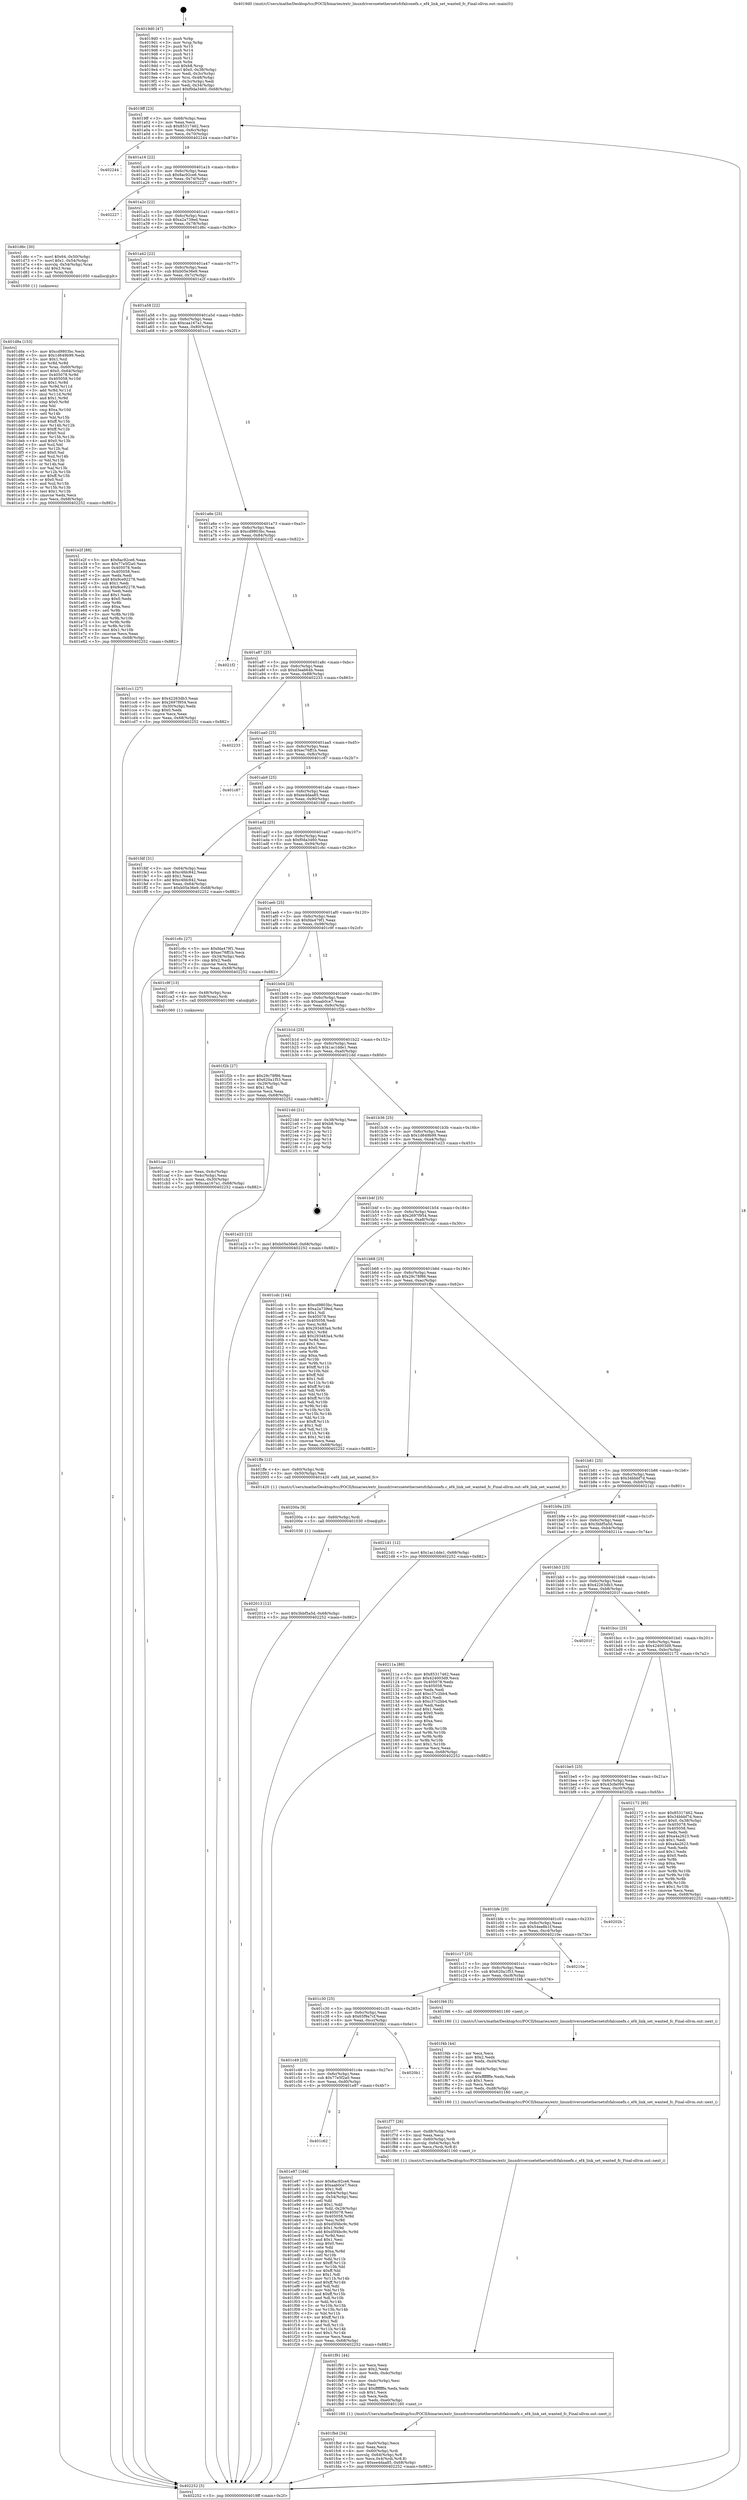 digraph "0x4019d0" {
  label = "0x4019d0 (/mnt/c/Users/mathe/Desktop/tcc/POCII/binaries/extr_linuxdriversnetethernetsfcfalconefx.c_ef4_link_set_wanted_fc_Final-ollvm.out::main(0))"
  labelloc = "t"
  node[shape=record]

  Entry [label="",width=0.3,height=0.3,shape=circle,fillcolor=black,style=filled]
  "0x4019ff" [label="{
     0x4019ff [23]\l
     | [instrs]\l
     &nbsp;&nbsp;0x4019ff \<+3\>: mov -0x68(%rbp),%eax\l
     &nbsp;&nbsp;0x401a02 \<+2\>: mov %eax,%ecx\l
     &nbsp;&nbsp;0x401a04 \<+6\>: sub $0x85317462,%ecx\l
     &nbsp;&nbsp;0x401a0a \<+3\>: mov %eax,-0x6c(%rbp)\l
     &nbsp;&nbsp;0x401a0d \<+3\>: mov %ecx,-0x70(%rbp)\l
     &nbsp;&nbsp;0x401a10 \<+6\>: je 0000000000402244 \<main+0x874\>\l
  }"]
  "0x402244" [label="{
     0x402244\l
  }", style=dashed]
  "0x401a16" [label="{
     0x401a16 [22]\l
     | [instrs]\l
     &nbsp;&nbsp;0x401a16 \<+5\>: jmp 0000000000401a1b \<main+0x4b\>\l
     &nbsp;&nbsp;0x401a1b \<+3\>: mov -0x6c(%rbp),%eax\l
     &nbsp;&nbsp;0x401a1e \<+5\>: sub $0x8ac92ce6,%eax\l
     &nbsp;&nbsp;0x401a23 \<+3\>: mov %eax,-0x74(%rbp)\l
     &nbsp;&nbsp;0x401a26 \<+6\>: je 0000000000402227 \<main+0x857\>\l
  }"]
  Exit [label="",width=0.3,height=0.3,shape=circle,fillcolor=black,style=filled,peripheries=2]
  "0x402227" [label="{
     0x402227\l
  }", style=dashed]
  "0x401a2c" [label="{
     0x401a2c [22]\l
     | [instrs]\l
     &nbsp;&nbsp;0x401a2c \<+5\>: jmp 0000000000401a31 \<main+0x61\>\l
     &nbsp;&nbsp;0x401a31 \<+3\>: mov -0x6c(%rbp),%eax\l
     &nbsp;&nbsp;0x401a34 \<+5\>: sub $0xa2a739ed,%eax\l
     &nbsp;&nbsp;0x401a39 \<+3\>: mov %eax,-0x78(%rbp)\l
     &nbsp;&nbsp;0x401a3c \<+6\>: je 0000000000401d6c \<main+0x39c\>\l
  }"]
  "0x402013" [label="{
     0x402013 [12]\l
     | [instrs]\l
     &nbsp;&nbsp;0x402013 \<+7\>: movl $0x3bbf5a5d,-0x68(%rbp)\l
     &nbsp;&nbsp;0x40201a \<+5\>: jmp 0000000000402252 \<main+0x882\>\l
  }"]
  "0x401d6c" [label="{
     0x401d6c [30]\l
     | [instrs]\l
     &nbsp;&nbsp;0x401d6c \<+7\>: movl $0x64,-0x50(%rbp)\l
     &nbsp;&nbsp;0x401d73 \<+7\>: movl $0x1,-0x54(%rbp)\l
     &nbsp;&nbsp;0x401d7a \<+4\>: movslq -0x54(%rbp),%rax\l
     &nbsp;&nbsp;0x401d7e \<+4\>: shl $0x3,%rax\l
     &nbsp;&nbsp;0x401d82 \<+3\>: mov %rax,%rdi\l
     &nbsp;&nbsp;0x401d85 \<+5\>: call 0000000000401050 \<malloc@plt\>\l
     | [calls]\l
     &nbsp;&nbsp;0x401050 \{1\} (unknown)\l
  }"]
  "0x401a42" [label="{
     0x401a42 [22]\l
     | [instrs]\l
     &nbsp;&nbsp;0x401a42 \<+5\>: jmp 0000000000401a47 \<main+0x77\>\l
     &nbsp;&nbsp;0x401a47 \<+3\>: mov -0x6c(%rbp),%eax\l
     &nbsp;&nbsp;0x401a4a \<+5\>: sub $0xb05e36e9,%eax\l
     &nbsp;&nbsp;0x401a4f \<+3\>: mov %eax,-0x7c(%rbp)\l
     &nbsp;&nbsp;0x401a52 \<+6\>: je 0000000000401e2f \<main+0x45f\>\l
  }"]
  "0x40200a" [label="{
     0x40200a [9]\l
     | [instrs]\l
     &nbsp;&nbsp;0x40200a \<+4\>: mov -0x60(%rbp),%rdi\l
     &nbsp;&nbsp;0x40200e \<+5\>: call 0000000000401030 \<free@plt\>\l
     | [calls]\l
     &nbsp;&nbsp;0x401030 \{1\} (unknown)\l
  }"]
  "0x401e2f" [label="{
     0x401e2f [88]\l
     | [instrs]\l
     &nbsp;&nbsp;0x401e2f \<+5\>: mov $0x8ac92ce6,%eax\l
     &nbsp;&nbsp;0x401e34 \<+5\>: mov $0x77e5f2a0,%ecx\l
     &nbsp;&nbsp;0x401e39 \<+7\>: mov 0x405078,%edx\l
     &nbsp;&nbsp;0x401e40 \<+7\>: mov 0x405058,%esi\l
     &nbsp;&nbsp;0x401e47 \<+2\>: mov %edx,%edi\l
     &nbsp;&nbsp;0x401e49 \<+6\>: add $0x9ce92278,%edi\l
     &nbsp;&nbsp;0x401e4f \<+3\>: sub $0x1,%edi\l
     &nbsp;&nbsp;0x401e52 \<+6\>: sub $0x9ce92278,%edi\l
     &nbsp;&nbsp;0x401e58 \<+3\>: imul %edi,%edx\l
     &nbsp;&nbsp;0x401e5b \<+3\>: and $0x1,%edx\l
     &nbsp;&nbsp;0x401e5e \<+3\>: cmp $0x0,%edx\l
     &nbsp;&nbsp;0x401e61 \<+4\>: sete %r8b\l
     &nbsp;&nbsp;0x401e65 \<+3\>: cmp $0xa,%esi\l
     &nbsp;&nbsp;0x401e68 \<+4\>: setl %r9b\l
     &nbsp;&nbsp;0x401e6c \<+3\>: mov %r8b,%r10b\l
     &nbsp;&nbsp;0x401e6f \<+3\>: and %r9b,%r10b\l
     &nbsp;&nbsp;0x401e72 \<+3\>: xor %r9b,%r8b\l
     &nbsp;&nbsp;0x401e75 \<+3\>: or %r8b,%r10b\l
     &nbsp;&nbsp;0x401e78 \<+4\>: test $0x1,%r10b\l
     &nbsp;&nbsp;0x401e7c \<+3\>: cmovne %ecx,%eax\l
     &nbsp;&nbsp;0x401e7f \<+3\>: mov %eax,-0x68(%rbp)\l
     &nbsp;&nbsp;0x401e82 \<+5\>: jmp 0000000000402252 \<main+0x882\>\l
  }"]
  "0x401a58" [label="{
     0x401a58 [22]\l
     | [instrs]\l
     &nbsp;&nbsp;0x401a58 \<+5\>: jmp 0000000000401a5d \<main+0x8d\>\l
     &nbsp;&nbsp;0x401a5d \<+3\>: mov -0x6c(%rbp),%eax\l
     &nbsp;&nbsp;0x401a60 \<+5\>: sub $0xcaa167a1,%eax\l
     &nbsp;&nbsp;0x401a65 \<+3\>: mov %eax,-0x80(%rbp)\l
     &nbsp;&nbsp;0x401a68 \<+6\>: je 0000000000401cc1 \<main+0x2f1\>\l
  }"]
  "0x401fbd" [label="{
     0x401fbd [34]\l
     | [instrs]\l
     &nbsp;&nbsp;0x401fbd \<+6\>: mov -0xe0(%rbp),%ecx\l
     &nbsp;&nbsp;0x401fc3 \<+3\>: imul %eax,%ecx\l
     &nbsp;&nbsp;0x401fc6 \<+4\>: mov -0x60(%rbp),%rdi\l
     &nbsp;&nbsp;0x401fca \<+4\>: movslq -0x64(%rbp),%r8\l
     &nbsp;&nbsp;0x401fce \<+5\>: mov %ecx,0x4(%rdi,%r8,8)\l
     &nbsp;&nbsp;0x401fd3 \<+7\>: movl $0xee4daa85,-0x68(%rbp)\l
     &nbsp;&nbsp;0x401fda \<+5\>: jmp 0000000000402252 \<main+0x882\>\l
  }"]
  "0x401cc1" [label="{
     0x401cc1 [27]\l
     | [instrs]\l
     &nbsp;&nbsp;0x401cc1 \<+5\>: mov $0x42263db3,%eax\l
     &nbsp;&nbsp;0x401cc6 \<+5\>: mov $0x2697f954,%ecx\l
     &nbsp;&nbsp;0x401ccb \<+3\>: mov -0x30(%rbp),%edx\l
     &nbsp;&nbsp;0x401cce \<+3\>: cmp $0x0,%edx\l
     &nbsp;&nbsp;0x401cd1 \<+3\>: cmove %ecx,%eax\l
     &nbsp;&nbsp;0x401cd4 \<+3\>: mov %eax,-0x68(%rbp)\l
     &nbsp;&nbsp;0x401cd7 \<+5\>: jmp 0000000000402252 \<main+0x882\>\l
  }"]
  "0x401a6e" [label="{
     0x401a6e [25]\l
     | [instrs]\l
     &nbsp;&nbsp;0x401a6e \<+5\>: jmp 0000000000401a73 \<main+0xa3\>\l
     &nbsp;&nbsp;0x401a73 \<+3\>: mov -0x6c(%rbp),%eax\l
     &nbsp;&nbsp;0x401a76 \<+5\>: sub $0xcd9803bc,%eax\l
     &nbsp;&nbsp;0x401a7b \<+6\>: mov %eax,-0x84(%rbp)\l
     &nbsp;&nbsp;0x401a81 \<+6\>: je 00000000004021f2 \<main+0x822\>\l
  }"]
  "0x401f91" [label="{
     0x401f91 [44]\l
     | [instrs]\l
     &nbsp;&nbsp;0x401f91 \<+2\>: xor %ecx,%ecx\l
     &nbsp;&nbsp;0x401f93 \<+5\>: mov $0x2,%edx\l
     &nbsp;&nbsp;0x401f98 \<+6\>: mov %edx,-0xdc(%rbp)\l
     &nbsp;&nbsp;0x401f9e \<+1\>: cltd\l
     &nbsp;&nbsp;0x401f9f \<+6\>: mov -0xdc(%rbp),%esi\l
     &nbsp;&nbsp;0x401fa5 \<+2\>: idiv %esi\l
     &nbsp;&nbsp;0x401fa7 \<+6\>: imul $0xfffffffe,%edx,%edx\l
     &nbsp;&nbsp;0x401fad \<+3\>: sub $0x1,%ecx\l
     &nbsp;&nbsp;0x401fb0 \<+2\>: sub %ecx,%edx\l
     &nbsp;&nbsp;0x401fb2 \<+6\>: mov %edx,-0xe0(%rbp)\l
     &nbsp;&nbsp;0x401fb8 \<+5\>: call 0000000000401160 \<next_i\>\l
     | [calls]\l
     &nbsp;&nbsp;0x401160 \{1\} (/mnt/c/Users/mathe/Desktop/tcc/POCII/binaries/extr_linuxdriversnetethernetsfcfalconefx.c_ef4_link_set_wanted_fc_Final-ollvm.out::next_i)\l
  }"]
  "0x4021f2" [label="{
     0x4021f2\l
  }", style=dashed]
  "0x401a87" [label="{
     0x401a87 [25]\l
     | [instrs]\l
     &nbsp;&nbsp;0x401a87 \<+5\>: jmp 0000000000401a8c \<main+0xbc\>\l
     &nbsp;&nbsp;0x401a8c \<+3\>: mov -0x6c(%rbp),%eax\l
     &nbsp;&nbsp;0x401a8f \<+5\>: sub $0xd3eab64b,%eax\l
     &nbsp;&nbsp;0x401a94 \<+6\>: mov %eax,-0x88(%rbp)\l
     &nbsp;&nbsp;0x401a9a \<+6\>: je 0000000000402233 \<main+0x863\>\l
  }"]
  "0x401f77" [label="{
     0x401f77 [26]\l
     | [instrs]\l
     &nbsp;&nbsp;0x401f77 \<+6\>: mov -0xd8(%rbp),%ecx\l
     &nbsp;&nbsp;0x401f7d \<+3\>: imul %eax,%ecx\l
     &nbsp;&nbsp;0x401f80 \<+4\>: mov -0x60(%rbp),%rdi\l
     &nbsp;&nbsp;0x401f84 \<+4\>: movslq -0x64(%rbp),%r8\l
     &nbsp;&nbsp;0x401f88 \<+4\>: mov %ecx,(%rdi,%r8,8)\l
     &nbsp;&nbsp;0x401f8c \<+5\>: call 0000000000401160 \<next_i\>\l
     | [calls]\l
     &nbsp;&nbsp;0x401160 \{1\} (/mnt/c/Users/mathe/Desktop/tcc/POCII/binaries/extr_linuxdriversnetethernetsfcfalconefx.c_ef4_link_set_wanted_fc_Final-ollvm.out::next_i)\l
  }"]
  "0x402233" [label="{
     0x402233\l
  }", style=dashed]
  "0x401aa0" [label="{
     0x401aa0 [25]\l
     | [instrs]\l
     &nbsp;&nbsp;0x401aa0 \<+5\>: jmp 0000000000401aa5 \<main+0xd5\>\l
     &nbsp;&nbsp;0x401aa5 \<+3\>: mov -0x6c(%rbp),%eax\l
     &nbsp;&nbsp;0x401aa8 \<+5\>: sub $0xec76ff1b,%eax\l
     &nbsp;&nbsp;0x401aad \<+6\>: mov %eax,-0x8c(%rbp)\l
     &nbsp;&nbsp;0x401ab3 \<+6\>: je 0000000000401c87 \<main+0x2b7\>\l
  }"]
  "0x401f4b" [label="{
     0x401f4b [44]\l
     | [instrs]\l
     &nbsp;&nbsp;0x401f4b \<+2\>: xor %ecx,%ecx\l
     &nbsp;&nbsp;0x401f4d \<+5\>: mov $0x2,%edx\l
     &nbsp;&nbsp;0x401f52 \<+6\>: mov %edx,-0xd4(%rbp)\l
     &nbsp;&nbsp;0x401f58 \<+1\>: cltd\l
     &nbsp;&nbsp;0x401f59 \<+6\>: mov -0xd4(%rbp),%esi\l
     &nbsp;&nbsp;0x401f5f \<+2\>: idiv %esi\l
     &nbsp;&nbsp;0x401f61 \<+6\>: imul $0xfffffffe,%edx,%edx\l
     &nbsp;&nbsp;0x401f67 \<+3\>: sub $0x1,%ecx\l
     &nbsp;&nbsp;0x401f6a \<+2\>: sub %ecx,%edx\l
     &nbsp;&nbsp;0x401f6c \<+6\>: mov %edx,-0xd8(%rbp)\l
     &nbsp;&nbsp;0x401f72 \<+5\>: call 0000000000401160 \<next_i\>\l
     | [calls]\l
     &nbsp;&nbsp;0x401160 \{1\} (/mnt/c/Users/mathe/Desktop/tcc/POCII/binaries/extr_linuxdriversnetethernetsfcfalconefx.c_ef4_link_set_wanted_fc_Final-ollvm.out::next_i)\l
  }"]
  "0x401c87" [label="{
     0x401c87\l
  }", style=dashed]
  "0x401ab9" [label="{
     0x401ab9 [25]\l
     | [instrs]\l
     &nbsp;&nbsp;0x401ab9 \<+5\>: jmp 0000000000401abe \<main+0xee\>\l
     &nbsp;&nbsp;0x401abe \<+3\>: mov -0x6c(%rbp),%eax\l
     &nbsp;&nbsp;0x401ac1 \<+5\>: sub $0xee4daa85,%eax\l
     &nbsp;&nbsp;0x401ac6 \<+6\>: mov %eax,-0x90(%rbp)\l
     &nbsp;&nbsp;0x401acc \<+6\>: je 0000000000401fdf \<main+0x60f\>\l
  }"]
  "0x401c62" [label="{
     0x401c62\l
  }", style=dashed]
  "0x401fdf" [label="{
     0x401fdf [31]\l
     | [instrs]\l
     &nbsp;&nbsp;0x401fdf \<+3\>: mov -0x64(%rbp),%eax\l
     &nbsp;&nbsp;0x401fe2 \<+5\>: sub $0xc4fdc842,%eax\l
     &nbsp;&nbsp;0x401fe7 \<+3\>: add $0x1,%eax\l
     &nbsp;&nbsp;0x401fea \<+5\>: add $0xc4fdc842,%eax\l
     &nbsp;&nbsp;0x401fef \<+3\>: mov %eax,-0x64(%rbp)\l
     &nbsp;&nbsp;0x401ff2 \<+7\>: movl $0xb05e36e9,-0x68(%rbp)\l
     &nbsp;&nbsp;0x401ff9 \<+5\>: jmp 0000000000402252 \<main+0x882\>\l
  }"]
  "0x401ad2" [label="{
     0x401ad2 [25]\l
     | [instrs]\l
     &nbsp;&nbsp;0x401ad2 \<+5\>: jmp 0000000000401ad7 \<main+0x107\>\l
     &nbsp;&nbsp;0x401ad7 \<+3\>: mov -0x6c(%rbp),%eax\l
     &nbsp;&nbsp;0x401ada \<+5\>: sub $0xf0da3460,%eax\l
     &nbsp;&nbsp;0x401adf \<+6\>: mov %eax,-0x94(%rbp)\l
     &nbsp;&nbsp;0x401ae5 \<+6\>: je 0000000000401c6c \<main+0x29c\>\l
  }"]
  "0x401e87" [label="{
     0x401e87 [164]\l
     | [instrs]\l
     &nbsp;&nbsp;0x401e87 \<+5\>: mov $0x8ac92ce6,%eax\l
     &nbsp;&nbsp;0x401e8c \<+5\>: mov $0xaab0ce7,%ecx\l
     &nbsp;&nbsp;0x401e91 \<+2\>: mov $0x1,%dl\l
     &nbsp;&nbsp;0x401e93 \<+3\>: mov -0x64(%rbp),%esi\l
     &nbsp;&nbsp;0x401e96 \<+3\>: cmp -0x54(%rbp),%esi\l
     &nbsp;&nbsp;0x401e99 \<+4\>: setl %dil\l
     &nbsp;&nbsp;0x401e9d \<+4\>: and $0x1,%dil\l
     &nbsp;&nbsp;0x401ea1 \<+4\>: mov %dil,-0x29(%rbp)\l
     &nbsp;&nbsp;0x401ea5 \<+7\>: mov 0x405078,%esi\l
     &nbsp;&nbsp;0x401eac \<+8\>: mov 0x405058,%r8d\l
     &nbsp;&nbsp;0x401eb4 \<+3\>: mov %esi,%r9d\l
     &nbsp;&nbsp;0x401eb7 \<+7\>: sub $0xd5f4bc9c,%r9d\l
     &nbsp;&nbsp;0x401ebe \<+4\>: sub $0x1,%r9d\l
     &nbsp;&nbsp;0x401ec2 \<+7\>: add $0xd5f4bc9c,%r9d\l
     &nbsp;&nbsp;0x401ec9 \<+4\>: imul %r9d,%esi\l
     &nbsp;&nbsp;0x401ecd \<+3\>: and $0x1,%esi\l
     &nbsp;&nbsp;0x401ed0 \<+3\>: cmp $0x0,%esi\l
     &nbsp;&nbsp;0x401ed3 \<+4\>: sete %dil\l
     &nbsp;&nbsp;0x401ed7 \<+4\>: cmp $0xa,%r8d\l
     &nbsp;&nbsp;0x401edb \<+4\>: setl %r10b\l
     &nbsp;&nbsp;0x401edf \<+3\>: mov %dil,%r11b\l
     &nbsp;&nbsp;0x401ee2 \<+4\>: xor $0xff,%r11b\l
     &nbsp;&nbsp;0x401ee6 \<+3\>: mov %r10b,%bl\l
     &nbsp;&nbsp;0x401ee9 \<+3\>: xor $0xff,%bl\l
     &nbsp;&nbsp;0x401eec \<+3\>: xor $0x1,%dl\l
     &nbsp;&nbsp;0x401eef \<+3\>: mov %r11b,%r14b\l
     &nbsp;&nbsp;0x401ef2 \<+4\>: and $0xff,%r14b\l
     &nbsp;&nbsp;0x401ef6 \<+3\>: and %dl,%dil\l
     &nbsp;&nbsp;0x401ef9 \<+3\>: mov %bl,%r15b\l
     &nbsp;&nbsp;0x401efc \<+4\>: and $0xff,%r15b\l
     &nbsp;&nbsp;0x401f00 \<+3\>: and %dl,%r10b\l
     &nbsp;&nbsp;0x401f03 \<+3\>: or %dil,%r14b\l
     &nbsp;&nbsp;0x401f06 \<+3\>: or %r10b,%r15b\l
     &nbsp;&nbsp;0x401f09 \<+3\>: xor %r15b,%r14b\l
     &nbsp;&nbsp;0x401f0c \<+3\>: or %bl,%r11b\l
     &nbsp;&nbsp;0x401f0f \<+4\>: xor $0xff,%r11b\l
     &nbsp;&nbsp;0x401f13 \<+3\>: or $0x1,%dl\l
     &nbsp;&nbsp;0x401f16 \<+3\>: and %dl,%r11b\l
     &nbsp;&nbsp;0x401f19 \<+3\>: or %r11b,%r14b\l
     &nbsp;&nbsp;0x401f1c \<+4\>: test $0x1,%r14b\l
     &nbsp;&nbsp;0x401f20 \<+3\>: cmovne %ecx,%eax\l
     &nbsp;&nbsp;0x401f23 \<+3\>: mov %eax,-0x68(%rbp)\l
     &nbsp;&nbsp;0x401f26 \<+5\>: jmp 0000000000402252 \<main+0x882\>\l
  }"]
  "0x401c6c" [label="{
     0x401c6c [27]\l
     | [instrs]\l
     &nbsp;&nbsp;0x401c6c \<+5\>: mov $0xfda479f1,%eax\l
     &nbsp;&nbsp;0x401c71 \<+5\>: mov $0xec76ff1b,%ecx\l
     &nbsp;&nbsp;0x401c76 \<+3\>: mov -0x34(%rbp),%edx\l
     &nbsp;&nbsp;0x401c79 \<+3\>: cmp $0x2,%edx\l
     &nbsp;&nbsp;0x401c7c \<+3\>: cmovne %ecx,%eax\l
     &nbsp;&nbsp;0x401c7f \<+3\>: mov %eax,-0x68(%rbp)\l
     &nbsp;&nbsp;0x401c82 \<+5\>: jmp 0000000000402252 \<main+0x882\>\l
  }"]
  "0x401aeb" [label="{
     0x401aeb [25]\l
     | [instrs]\l
     &nbsp;&nbsp;0x401aeb \<+5\>: jmp 0000000000401af0 \<main+0x120\>\l
     &nbsp;&nbsp;0x401af0 \<+3\>: mov -0x6c(%rbp),%eax\l
     &nbsp;&nbsp;0x401af3 \<+5\>: sub $0xfda479f1,%eax\l
     &nbsp;&nbsp;0x401af8 \<+6\>: mov %eax,-0x98(%rbp)\l
     &nbsp;&nbsp;0x401afe \<+6\>: je 0000000000401c9f \<main+0x2cf\>\l
  }"]
  "0x402252" [label="{
     0x402252 [5]\l
     | [instrs]\l
     &nbsp;&nbsp;0x402252 \<+5\>: jmp 00000000004019ff \<main+0x2f\>\l
  }"]
  "0x4019d0" [label="{
     0x4019d0 [47]\l
     | [instrs]\l
     &nbsp;&nbsp;0x4019d0 \<+1\>: push %rbp\l
     &nbsp;&nbsp;0x4019d1 \<+3\>: mov %rsp,%rbp\l
     &nbsp;&nbsp;0x4019d4 \<+2\>: push %r15\l
     &nbsp;&nbsp;0x4019d6 \<+2\>: push %r14\l
     &nbsp;&nbsp;0x4019d8 \<+2\>: push %r13\l
     &nbsp;&nbsp;0x4019da \<+2\>: push %r12\l
     &nbsp;&nbsp;0x4019dc \<+1\>: push %rbx\l
     &nbsp;&nbsp;0x4019dd \<+7\>: sub $0xb8,%rsp\l
     &nbsp;&nbsp;0x4019e4 \<+7\>: movl $0x0,-0x38(%rbp)\l
     &nbsp;&nbsp;0x4019eb \<+3\>: mov %edi,-0x3c(%rbp)\l
     &nbsp;&nbsp;0x4019ee \<+4\>: mov %rsi,-0x48(%rbp)\l
     &nbsp;&nbsp;0x4019f2 \<+3\>: mov -0x3c(%rbp),%edi\l
     &nbsp;&nbsp;0x4019f5 \<+3\>: mov %edi,-0x34(%rbp)\l
     &nbsp;&nbsp;0x4019f8 \<+7\>: movl $0xf0da3460,-0x68(%rbp)\l
  }"]
  "0x401c49" [label="{
     0x401c49 [25]\l
     | [instrs]\l
     &nbsp;&nbsp;0x401c49 \<+5\>: jmp 0000000000401c4e \<main+0x27e\>\l
     &nbsp;&nbsp;0x401c4e \<+3\>: mov -0x6c(%rbp),%eax\l
     &nbsp;&nbsp;0x401c51 \<+5\>: sub $0x77e5f2a0,%eax\l
     &nbsp;&nbsp;0x401c56 \<+6\>: mov %eax,-0xd0(%rbp)\l
     &nbsp;&nbsp;0x401c5c \<+6\>: je 0000000000401e87 \<main+0x4b7\>\l
  }"]
  "0x401c9f" [label="{
     0x401c9f [13]\l
     | [instrs]\l
     &nbsp;&nbsp;0x401c9f \<+4\>: mov -0x48(%rbp),%rax\l
     &nbsp;&nbsp;0x401ca3 \<+4\>: mov 0x8(%rax),%rdi\l
     &nbsp;&nbsp;0x401ca7 \<+5\>: call 0000000000401060 \<atoi@plt\>\l
     | [calls]\l
     &nbsp;&nbsp;0x401060 \{1\} (unknown)\l
  }"]
  "0x401b04" [label="{
     0x401b04 [25]\l
     | [instrs]\l
     &nbsp;&nbsp;0x401b04 \<+5\>: jmp 0000000000401b09 \<main+0x139\>\l
     &nbsp;&nbsp;0x401b09 \<+3\>: mov -0x6c(%rbp),%eax\l
     &nbsp;&nbsp;0x401b0c \<+5\>: sub $0xaab0ce7,%eax\l
     &nbsp;&nbsp;0x401b11 \<+6\>: mov %eax,-0x9c(%rbp)\l
     &nbsp;&nbsp;0x401b17 \<+6\>: je 0000000000401f2b \<main+0x55b\>\l
  }"]
  "0x401cac" [label="{
     0x401cac [21]\l
     | [instrs]\l
     &nbsp;&nbsp;0x401cac \<+3\>: mov %eax,-0x4c(%rbp)\l
     &nbsp;&nbsp;0x401caf \<+3\>: mov -0x4c(%rbp),%eax\l
     &nbsp;&nbsp;0x401cb2 \<+3\>: mov %eax,-0x30(%rbp)\l
     &nbsp;&nbsp;0x401cb5 \<+7\>: movl $0xcaa167a1,-0x68(%rbp)\l
     &nbsp;&nbsp;0x401cbc \<+5\>: jmp 0000000000402252 \<main+0x882\>\l
  }"]
  "0x4020b1" [label="{
     0x4020b1\l
  }", style=dashed]
  "0x401f2b" [label="{
     0x401f2b [27]\l
     | [instrs]\l
     &nbsp;&nbsp;0x401f2b \<+5\>: mov $0x29c78f86,%eax\l
     &nbsp;&nbsp;0x401f30 \<+5\>: mov $0x620a1f53,%ecx\l
     &nbsp;&nbsp;0x401f35 \<+3\>: mov -0x29(%rbp),%dl\l
     &nbsp;&nbsp;0x401f38 \<+3\>: test $0x1,%dl\l
     &nbsp;&nbsp;0x401f3b \<+3\>: cmovne %ecx,%eax\l
     &nbsp;&nbsp;0x401f3e \<+3\>: mov %eax,-0x68(%rbp)\l
     &nbsp;&nbsp;0x401f41 \<+5\>: jmp 0000000000402252 \<main+0x882\>\l
  }"]
  "0x401b1d" [label="{
     0x401b1d [25]\l
     | [instrs]\l
     &nbsp;&nbsp;0x401b1d \<+5\>: jmp 0000000000401b22 \<main+0x152\>\l
     &nbsp;&nbsp;0x401b22 \<+3\>: mov -0x6c(%rbp),%eax\l
     &nbsp;&nbsp;0x401b25 \<+5\>: sub $0x1ac1dde1,%eax\l
     &nbsp;&nbsp;0x401b2a \<+6\>: mov %eax,-0xa0(%rbp)\l
     &nbsp;&nbsp;0x401b30 \<+6\>: je 00000000004021dd \<main+0x80d\>\l
  }"]
  "0x401c30" [label="{
     0x401c30 [25]\l
     | [instrs]\l
     &nbsp;&nbsp;0x401c30 \<+5\>: jmp 0000000000401c35 \<main+0x265\>\l
     &nbsp;&nbsp;0x401c35 \<+3\>: mov -0x6c(%rbp),%eax\l
     &nbsp;&nbsp;0x401c38 \<+5\>: sub $0x65f9a7cf,%eax\l
     &nbsp;&nbsp;0x401c3d \<+6\>: mov %eax,-0xcc(%rbp)\l
     &nbsp;&nbsp;0x401c43 \<+6\>: je 00000000004020b1 \<main+0x6e1\>\l
  }"]
  "0x4021dd" [label="{
     0x4021dd [21]\l
     | [instrs]\l
     &nbsp;&nbsp;0x4021dd \<+3\>: mov -0x38(%rbp),%eax\l
     &nbsp;&nbsp;0x4021e0 \<+7\>: add $0xb8,%rsp\l
     &nbsp;&nbsp;0x4021e7 \<+1\>: pop %rbx\l
     &nbsp;&nbsp;0x4021e8 \<+2\>: pop %r12\l
     &nbsp;&nbsp;0x4021ea \<+2\>: pop %r13\l
     &nbsp;&nbsp;0x4021ec \<+2\>: pop %r14\l
     &nbsp;&nbsp;0x4021ee \<+2\>: pop %r15\l
     &nbsp;&nbsp;0x4021f0 \<+1\>: pop %rbp\l
     &nbsp;&nbsp;0x4021f1 \<+1\>: ret\l
  }"]
  "0x401b36" [label="{
     0x401b36 [25]\l
     | [instrs]\l
     &nbsp;&nbsp;0x401b36 \<+5\>: jmp 0000000000401b3b \<main+0x16b\>\l
     &nbsp;&nbsp;0x401b3b \<+3\>: mov -0x6c(%rbp),%eax\l
     &nbsp;&nbsp;0x401b3e \<+5\>: sub $0x1d649b99,%eax\l
     &nbsp;&nbsp;0x401b43 \<+6\>: mov %eax,-0xa4(%rbp)\l
     &nbsp;&nbsp;0x401b49 \<+6\>: je 0000000000401e23 \<main+0x453\>\l
  }"]
  "0x401f46" [label="{
     0x401f46 [5]\l
     | [instrs]\l
     &nbsp;&nbsp;0x401f46 \<+5\>: call 0000000000401160 \<next_i\>\l
     | [calls]\l
     &nbsp;&nbsp;0x401160 \{1\} (/mnt/c/Users/mathe/Desktop/tcc/POCII/binaries/extr_linuxdriversnetethernetsfcfalconefx.c_ef4_link_set_wanted_fc_Final-ollvm.out::next_i)\l
  }"]
  "0x401e23" [label="{
     0x401e23 [12]\l
     | [instrs]\l
     &nbsp;&nbsp;0x401e23 \<+7\>: movl $0xb05e36e9,-0x68(%rbp)\l
     &nbsp;&nbsp;0x401e2a \<+5\>: jmp 0000000000402252 \<main+0x882\>\l
  }"]
  "0x401b4f" [label="{
     0x401b4f [25]\l
     | [instrs]\l
     &nbsp;&nbsp;0x401b4f \<+5\>: jmp 0000000000401b54 \<main+0x184\>\l
     &nbsp;&nbsp;0x401b54 \<+3\>: mov -0x6c(%rbp),%eax\l
     &nbsp;&nbsp;0x401b57 \<+5\>: sub $0x2697f954,%eax\l
     &nbsp;&nbsp;0x401b5c \<+6\>: mov %eax,-0xa8(%rbp)\l
     &nbsp;&nbsp;0x401b62 \<+6\>: je 0000000000401cdc \<main+0x30c\>\l
  }"]
  "0x401c17" [label="{
     0x401c17 [25]\l
     | [instrs]\l
     &nbsp;&nbsp;0x401c17 \<+5\>: jmp 0000000000401c1c \<main+0x24c\>\l
     &nbsp;&nbsp;0x401c1c \<+3\>: mov -0x6c(%rbp),%eax\l
     &nbsp;&nbsp;0x401c1f \<+5\>: sub $0x620a1f53,%eax\l
     &nbsp;&nbsp;0x401c24 \<+6\>: mov %eax,-0xc8(%rbp)\l
     &nbsp;&nbsp;0x401c2a \<+6\>: je 0000000000401f46 \<main+0x576\>\l
  }"]
  "0x401cdc" [label="{
     0x401cdc [144]\l
     | [instrs]\l
     &nbsp;&nbsp;0x401cdc \<+5\>: mov $0xcd9803bc,%eax\l
     &nbsp;&nbsp;0x401ce1 \<+5\>: mov $0xa2a739ed,%ecx\l
     &nbsp;&nbsp;0x401ce6 \<+2\>: mov $0x1,%dl\l
     &nbsp;&nbsp;0x401ce8 \<+7\>: mov 0x405078,%esi\l
     &nbsp;&nbsp;0x401cef \<+7\>: mov 0x405058,%edi\l
     &nbsp;&nbsp;0x401cf6 \<+3\>: mov %esi,%r8d\l
     &nbsp;&nbsp;0x401cf9 \<+7\>: sub $0x293483a4,%r8d\l
     &nbsp;&nbsp;0x401d00 \<+4\>: sub $0x1,%r8d\l
     &nbsp;&nbsp;0x401d04 \<+7\>: add $0x293483a4,%r8d\l
     &nbsp;&nbsp;0x401d0b \<+4\>: imul %r8d,%esi\l
     &nbsp;&nbsp;0x401d0f \<+3\>: and $0x1,%esi\l
     &nbsp;&nbsp;0x401d12 \<+3\>: cmp $0x0,%esi\l
     &nbsp;&nbsp;0x401d15 \<+4\>: sete %r9b\l
     &nbsp;&nbsp;0x401d19 \<+3\>: cmp $0xa,%edi\l
     &nbsp;&nbsp;0x401d1c \<+4\>: setl %r10b\l
     &nbsp;&nbsp;0x401d20 \<+3\>: mov %r9b,%r11b\l
     &nbsp;&nbsp;0x401d23 \<+4\>: xor $0xff,%r11b\l
     &nbsp;&nbsp;0x401d27 \<+3\>: mov %r10b,%bl\l
     &nbsp;&nbsp;0x401d2a \<+3\>: xor $0xff,%bl\l
     &nbsp;&nbsp;0x401d2d \<+3\>: xor $0x1,%dl\l
     &nbsp;&nbsp;0x401d30 \<+3\>: mov %r11b,%r14b\l
     &nbsp;&nbsp;0x401d33 \<+4\>: and $0xff,%r14b\l
     &nbsp;&nbsp;0x401d37 \<+3\>: and %dl,%r9b\l
     &nbsp;&nbsp;0x401d3a \<+3\>: mov %bl,%r15b\l
     &nbsp;&nbsp;0x401d3d \<+4\>: and $0xff,%r15b\l
     &nbsp;&nbsp;0x401d41 \<+3\>: and %dl,%r10b\l
     &nbsp;&nbsp;0x401d44 \<+3\>: or %r9b,%r14b\l
     &nbsp;&nbsp;0x401d47 \<+3\>: or %r10b,%r15b\l
     &nbsp;&nbsp;0x401d4a \<+3\>: xor %r15b,%r14b\l
     &nbsp;&nbsp;0x401d4d \<+3\>: or %bl,%r11b\l
     &nbsp;&nbsp;0x401d50 \<+4\>: xor $0xff,%r11b\l
     &nbsp;&nbsp;0x401d54 \<+3\>: or $0x1,%dl\l
     &nbsp;&nbsp;0x401d57 \<+3\>: and %dl,%r11b\l
     &nbsp;&nbsp;0x401d5a \<+3\>: or %r11b,%r14b\l
     &nbsp;&nbsp;0x401d5d \<+4\>: test $0x1,%r14b\l
     &nbsp;&nbsp;0x401d61 \<+3\>: cmovne %ecx,%eax\l
     &nbsp;&nbsp;0x401d64 \<+3\>: mov %eax,-0x68(%rbp)\l
     &nbsp;&nbsp;0x401d67 \<+5\>: jmp 0000000000402252 \<main+0x882\>\l
  }"]
  "0x401b68" [label="{
     0x401b68 [25]\l
     | [instrs]\l
     &nbsp;&nbsp;0x401b68 \<+5\>: jmp 0000000000401b6d \<main+0x19d\>\l
     &nbsp;&nbsp;0x401b6d \<+3\>: mov -0x6c(%rbp),%eax\l
     &nbsp;&nbsp;0x401b70 \<+5\>: sub $0x29c78f86,%eax\l
     &nbsp;&nbsp;0x401b75 \<+6\>: mov %eax,-0xac(%rbp)\l
     &nbsp;&nbsp;0x401b7b \<+6\>: je 0000000000401ffe \<main+0x62e\>\l
  }"]
  "0x401d8a" [label="{
     0x401d8a [153]\l
     | [instrs]\l
     &nbsp;&nbsp;0x401d8a \<+5\>: mov $0xcd9803bc,%ecx\l
     &nbsp;&nbsp;0x401d8f \<+5\>: mov $0x1d649b99,%edx\l
     &nbsp;&nbsp;0x401d94 \<+3\>: mov $0x1,%sil\l
     &nbsp;&nbsp;0x401d97 \<+3\>: xor %r8d,%r8d\l
     &nbsp;&nbsp;0x401d9a \<+4\>: mov %rax,-0x60(%rbp)\l
     &nbsp;&nbsp;0x401d9e \<+7\>: movl $0x0,-0x64(%rbp)\l
     &nbsp;&nbsp;0x401da5 \<+8\>: mov 0x405078,%r9d\l
     &nbsp;&nbsp;0x401dad \<+8\>: mov 0x405058,%r10d\l
     &nbsp;&nbsp;0x401db5 \<+4\>: sub $0x1,%r8d\l
     &nbsp;&nbsp;0x401db9 \<+3\>: mov %r9d,%r11d\l
     &nbsp;&nbsp;0x401dbc \<+3\>: add %r8d,%r11d\l
     &nbsp;&nbsp;0x401dbf \<+4\>: imul %r11d,%r9d\l
     &nbsp;&nbsp;0x401dc3 \<+4\>: and $0x1,%r9d\l
     &nbsp;&nbsp;0x401dc7 \<+4\>: cmp $0x0,%r9d\l
     &nbsp;&nbsp;0x401dcb \<+3\>: sete %bl\l
     &nbsp;&nbsp;0x401dce \<+4\>: cmp $0xa,%r10d\l
     &nbsp;&nbsp;0x401dd2 \<+4\>: setl %r14b\l
     &nbsp;&nbsp;0x401dd6 \<+3\>: mov %bl,%r15b\l
     &nbsp;&nbsp;0x401dd9 \<+4\>: xor $0xff,%r15b\l
     &nbsp;&nbsp;0x401ddd \<+3\>: mov %r14b,%r12b\l
     &nbsp;&nbsp;0x401de0 \<+4\>: xor $0xff,%r12b\l
     &nbsp;&nbsp;0x401de4 \<+4\>: xor $0x0,%sil\l
     &nbsp;&nbsp;0x401de8 \<+3\>: mov %r15b,%r13b\l
     &nbsp;&nbsp;0x401deb \<+4\>: and $0x0,%r13b\l
     &nbsp;&nbsp;0x401def \<+3\>: and %sil,%bl\l
     &nbsp;&nbsp;0x401df2 \<+3\>: mov %r12b,%al\l
     &nbsp;&nbsp;0x401df5 \<+2\>: and $0x0,%al\l
     &nbsp;&nbsp;0x401df7 \<+3\>: and %sil,%r14b\l
     &nbsp;&nbsp;0x401dfa \<+3\>: or %bl,%r13b\l
     &nbsp;&nbsp;0x401dfd \<+3\>: or %r14b,%al\l
     &nbsp;&nbsp;0x401e00 \<+3\>: xor %al,%r13b\l
     &nbsp;&nbsp;0x401e03 \<+3\>: or %r12b,%r15b\l
     &nbsp;&nbsp;0x401e06 \<+4\>: xor $0xff,%r15b\l
     &nbsp;&nbsp;0x401e0a \<+4\>: or $0x0,%sil\l
     &nbsp;&nbsp;0x401e0e \<+3\>: and %sil,%r15b\l
     &nbsp;&nbsp;0x401e11 \<+3\>: or %r15b,%r13b\l
     &nbsp;&nbsp;0x401e14 \<+4\>: test $0x1,%r13b\l
     &nbsp;&nbsp;0x401e18 \<+3\>: cmovne %edx,%ecx\l
     &nbsp;&nbsp;0x401e1b \<+3\>: mov %ecx,-0x68(%rbp)\l
     &nbsp;&nbsp;0x401e1e \<+5\>: jmp 0000000000402252 \<main+0x882\>\l
  }"]
  "0x40210e" [label="{
     0x40210e\l
  }", style=dashed]
  "0x401ffe" [label="{
     0x401ffe [12]\l
     | [instrs]\l
     &nbsp;&nbsp;0x401ffe \<+4\>: mov -0x60(%rbp),%rdi\l
     &nbsp;&nbsp;0x402002 \<+3\>: mov -0x50(%rbp),%esi\l
     &nbsp;&nbsp;0x402005 \<+5\>: call 0000000000401420 \<ef4_link_set_wanted_fc\>\l
     | [calls]\l
     &nbsp;&nbsp;0x401420 \{1\} (/mnt/c/Users/mathe/Desktop/tcc/POCII/binaries/extr_linuxdriversnetethernetsfcfalconefx.c_ef4_link_set_wanted_fc_Final-ollvm.out::ef4_link_set_wanted_fc)\l
  }"]
  "0x401b81" [label="{
     0x401b81 [25]\l
     | [instrs]\l
     &nbsp;&nbsp;0x401b81 \<+5\>: jmp 0000000000401b86 \<main+0x1b6\>\l
     &nbsp;&nbsp;0x401b86 \<+3\>: mov -0x6c(%rbp),%eax\l
     &nbsp;&nbsp;0x401b89 \<+5\>: sub $0x34bbbf7d,%eax\l
     &nbsp;&nbsp;0x401b8e \<+6\>: mov %eax,-0xb0(%rbp)\l
     &nbsp;&nbsp;0x401b94 \<+6\>: je 00000000004021d1 \<main+0x801\>\l
  }"]
  "0x401bfe" [label="{
     0x401bfe [25]\l
     | [instrs]\l
     &nbsp;&nbsp;0x401bfe \<+5\>: jmp 0000000000401c03 \<main+0x233\>\l
     &nbsp;&nbsp;0x401c03 \<+3\>: mov -0x6c(%rbp),%eax\l
     &nbsp;&nbsp;0x401c06 \<+5\>: sub $0x54ee8b1f,%eax\l
     &nbsp;&nbsp;0x401c0b \<+6\>: mov %eax,-0xc4(%rbp)\l
     &nbsp;&nbsp;0x401c11 \<+6\>: je 000000000040210e \<main+0x73e\>\l
  }"]
  "0x4021d1" [label="{
     0x4021d1 [12]\l
     | [instrs]\l
     &nbsp;&nbsp;0x4021d1 \<+7\>: movl $0x1ac1dde1,-0x68(%rbp)\l
     &nbsp;&nbsp;0x4021d8 \<+5\>: jmp 0000000000402252 \<main+0x882\>\l
  }"]
  "0x401b9a" [label="{
     0x401b9a [25]\l
     | [instrs]\l
     &nbsp;&nbsp;0x401b9a \<+5\>: jmp 0000000000401b9f \<main+0x1cf\>\l
     &nbsp;&nbsp;0x401b9f \<+3\>: mov -0x6c(%rbp),%eax\l
     &nbsp;&nbsp;0x401ba2 \<+5\>: sub $0x3bbf5a5d,%eax\l
     &nbsp;&nbsp;0x401ba7 \<+6\>: mov %eax,-0xb4(%rbp)\l
     &nbsp;&nbsp;0x401bad \<+6\>: je 000000000040211a \<main+0x74a\>\l
  }"]
  "0x40202b" [label="{
     0x40202b\l
  }", style=dashed]
  "0x40211a" [label="{
     0x40211a [88]\l
     | [instrs]\l
     &nbsp;&nbsp;0x40211a \<+5\>: mov $0x85317462,%eax\l
     &nbsp;&nbsp;0x40211f \<+5\>: mov $0x424003d9,%ecx\l
     &nbsp;&nbsp;0x402124 \<+7\>: mov 0x405078,%edx\l
     &nbsp;&nbsp;0x40212b \<+7\>: mov 0x405058,%esi\l
     &nbsp;&nbsp;0x402132 \<+2\>: mov %edx,%edi\l
     &nbsp;&nbsp;0x402134 \<+6\>: add $0xc37c2bb4,%edi\l
     &nbsp;&nbsp;0x40213a \<+3\>: sub $0x1,%edi\l
     &nbsp;&nbsp;0x40213d \<+6\>: sub $0xc37c2bb4,%edi\l
     &nbsp;&nbsp;0x402143 \<+3\>: imul %edi,%edx\l
     &nbsp;&nbsp;0x402146 \<+3\>: and $0x1,%edx\l
     &nbsp;&nbsp;0x402149 \<+3\>: cmp $0x0,%edx\l
     &nbsp;&nbsp;0x40214c \<+4\>: sete %r8b\l
     &nbsp;&nbsp;0x402150 \<+3\>: cmp $0xa,%esi\l
     &nbsp;&nbsp;0x402153 \<+4\>: setl %r9b\l
     &nbsp;&nbsp;0x402157 \<+3\>: mov %r8b,%r10b\l
     &nbsp;&nbsp;0x40215a \<+3\>: and %r9b,%r10b\l
     &nbsp;&nbsp;0x40215d \<+3\>: xor %r9b,%r8b\l
     &nbsp;&nbsp;0x402160 \<+3\>: or %r8b,%r10b\l
     &nbsp;&nbsp;0x402163 \<+4\>: test $0x1,%r10b\l
     &nbsp;&nbsp;0x402167 \<+3\>: cmovne %ecx,%eax\l
     &nbsp;&nbsp;0x40216a \<+3\>: mov %eax,-0x68(%rbp)\l
     &nbsp;&nbsp;0x40216d \<+5\>: jmp 0000000000402252 \<main+0x882\>\l
  }"]
  "0x401bb3" [label="{
     0x401bb3 [25]\l
     | [instrs]\l
     &nbsp;&nbsp;0x401bb3 \<+5\>: jmp 0000000000401bb8 \<main+0x1e8\>\l
     &nbsp;&nbsp;0x401bb8 \<+3\>: mov -0x6c(%rbp),%eax\l
     &nbsp;&nbsp;0x401bbb \<+5\>: sub $0x42263db3,%eax\l
     &nbsp;&nbsp;0x401bc0 \<+6\>: mov %eax,-0xb8(%rbp)\l
     &nbsp;&nbsp;0x401bc6 \<+6\>: je 000000000040201f \<main+0x64f\>\l
  }"]
  "0x401be5" [label="{
     0x401be5 [25]\l
     | [instrs]\l
     &nbsp;&nbsp;0x401be5 \<+5\>: jmp 0000000000401bea \<main+0x21a\>\l
     &nbsp;&nbsp;0x401bea \<+3\>: mov -0x6c(%rbp),%eax\l
     &nbsp;&nbsp;0x401bed \<+5\>: sub $0x43cfa094,%eax\l
     &nbsp;&nbsp;0x401bf2 \<+6\>: mov %eax,-0xc0(%rbp)\l
     &nbsp;&nbsp;0x401bf8 \<+6\>: je 000000000040202b \<main+0x65b\>\l
  }"]
  "0x40201f" [label="{
     0x40201f\l
  }", style=dashed]
  "0x401bcc" [label="{
     0x401bcc [25]\l
     | [instrs]\l
     &nbsp;&nbsp;0x401bcc \<+5\>: jmp 0000000000401bd1 \<main+0x201\>\l
     &nbsp;&nbsp;0x401bd1 \<+3\>: mov -0x6c(%rbp),%eax\l
     &nbsp;&nbsp;0x401bd4 \<+5\>: sub $0x424003d9,%eax\l
     &nbsp;&nbsp;0x401bd9 \<+6\>: mov %eax,-0xbc(%rbp)\l
     &nbsp;&nbsp;0x401bdf \<+6\>: je 0000000000402172 \<main+0x7a2\>\l
  }"]
  "0x402172" [label="{
     0x402172 [95]\l
     | [instrs]\l
     &nbsp;&nbsp;0x402172 \<+5\>: mov $0x85317462,%eax\l
     &nbsp;&nbsp;0x402177 \<+5\>: mov $0x34bbbf7d,%ecx\l
     &nbsp;&nbsp;0x40217c \<+7\>: movl $0x0,-0x38(%rbp)\l
     &nbsp;&nbsp;0x402183 \<+7\>: mov 0x405078,%edx\l
     &nbsp;&nbsp;0x40218a \<+7\>: mov 0x405058,%esi\l
     &nbsp;&nbsp;0x402191 \<+2\>: mov %edx,%edi\l
     &nbsp;&nbsp;0x402193 \<+6\>: add $0xa4a2623,%edi\l
     &nbsp;&nbsp;0x402199 \<+3\>: sub $0x1,%edi\l
     &nbsp;&nbsp;0x40219c \<+6\>: sub $0xa4a2623,%edi\l
     &nbsp;&nbsp;0x4021a2 \<+3\>: imul %edi,%edx\l
     &nbsp;&nbsp;0x4021a5 \<+3\>: and $0x1,%edx\l
     &nbsp;&nbsp;0x4021a8 \<+3\>: cmp $0x0,%edx\l
     &nbsp;&nbsp;0x4021ab \<+4\>: sete %r8b\l
     &nbsp;&nbsp;0x4021af \<+3\>: cmp $0xa,%esi\l
     &nbsp;&nbsp;0x4021b2 \<+4\>: setl %r9b\l
     &nbsp;&nbsp;0x4021b6 \<+3\>: mov %r8b,%r10b\l
     &nbsp;&nbsp;0x4021b9 \<+3\>: and %r9b,%r10b\l
     &nbsp;&nbsp;0x4021bc \<+3\>: xor %r9b,%r8b\l
     &nbsp;&nbsp;0x4021bf \<+3\>: or %r8b,%r10b\l
     &nbsp;&nbsp;0x4021c2 \<+4\>: test $0x1,%r10b\l
     &nbsp;&nbsp;0x4021c6 \<+3\>: cmovne %ecx,%eax\l
     &nbsp;&nbsp;0x4021c9 \<+3\>: mov %eax,-0x68(%rbp)\l
     &nbsp;&nbsp;0x4021cc \<+5\>: jmp 0000000000402252 \<main+0x882\>\l
  }"]
  Entry -> "0x4019d0" [label=" 1"]
  "0x4019ff" -> "0x402244" [label=" 0"]
  "0x4019ff" -> "0x401a16" [label=" 19"]
  "0x4021dd" -> Exit [label=" 1"]
  "0x401a16" -> "0x402227" [label=" 0"]
  "0x401a16" -> "0x401a2c" [label=" 19"]
  "0x4021d1" -> "0x402252" [label=" 1"]
  "0x401a2c" -> "0x401d6c" [label=" 1"]
  "0x401a2c" -> "0x401a42" [label=" 18"]
  "0x402172" -> "0x402252" [label=" 1"]
  "0x401a42" -> "0x401e2f" [label=" 2"]
  "0x401a42" -> "0x401a58" [label=" 16"]
  "0x40211a" -> "0x402252" [label=" 1"]
  "0x401a58" -> "0x401cc1" [label=" 1"]
  "0x401a58" -> "0x401a6e" [label=" 15"]
  "0x402013" -> "0x402252" [label=" 1"]
  "0x401a6e" -> "0x4021f2" [label=" 0"]
  "0x401a6e" -> "0x401a87" [label=" 15"]
  "0x40200a" -> "0x402013" [label=" 1"]
  "0x401a87" -> "0x402233" [label=" 0"]
  "0x401a87" -> "0x401aa0" [label=" 15"]
  "0x401ffe" -> "0x40200a" [label=" 1"]
  "0x401aa0" -> "0x401c87" [label=" 0"]
  "0x401aa0" -> "0x401ab9" [label=" 15"]
  "0x401fdf" -> "0x402252" [label=" 1"]
  "0x401ab9" -> "0x401fdf" [label=" 1"]
  "0x401ab9" -> "0x401ad2" [label=" 14"]
  "0x401fbd" -> "0x402252" [label=" 1"]
  "0x401ad2" -> "0x401c6c" [label=" 1"]
  "0x401ad2" -> "0x401aeb" [label=" 13"]
  "0x401c6c" -> "0x402252" [label=" 1"]
  "0x4019d0" -> "0x4019ff" [label=" 1"]
  "0x402252" -> "0x4019ff" [label=" 18"]
  "0x401f91" -> "0x401fbd" [label=" 1"]
  "0x401aeb" -> "0x401c9f" [label=" 1"]
  "0x401aeb" -> "0x401b04" [label=" 12"]
  "0x401c9f" -> "0x401cac" [label=" 1"]
  "0x401cac" -> "0x402252" [label=" 1"]
  "0x401cc1" -> "0x402252" [label=" 1"]
  "0x401f4b" -> "0x401f77" [label=" 1"]
  "0x401b04" -> "0x401f2b" [label=" 2"]
  "0x401b04" -> "0x401b1d" [label=" 10"]
  "0x401f46" -> "0x401f4b" [label=" 1"]
  "0x401b1d" -> "0x4021dd" [label=" 1"]
  "0x401b1d" -> "0x401b36" [label=" 9"]
  "0x401e87" -> "0x402252" [label=" 2"]
  "0x401b36" -> "0x401e23" [label=" 1"]
  "0x401b36" -> "0x401b4f" [label=" 8"]
  "0x401c49" -> "0x401c62" [label=" 0"]
  "0x401b4f" -> "0x401cdc" [label=" 1"]
  "0x401b4f" -> "0x401b68" [label=" 7"]
  "0x401cdc" -> "0x402252" [label=" 1"]
  "0x401d6c" -> "0x401d8a" [label=" 1"]
  "0x401d8a" -> "0x402252" [label=" 1"]
  "0x401e23" -> "0x402252" [label=" 1"]
  "0x401e2f" -> "0x402252" [label=" 2"]
  "0x401f77" -> "0x401f91" [label=" 1"]
  "0x401b68" -> "0x401ffe" [label=" 1"]
  "0x401b68" -> "0x401b81" [label=" 6"]
  "0x401c30" -> "0x401c49" [label=" 2"]
  "0x401b81" -> "0x4021d1" [label=" 1"]
  "0x401b81" -> "0x401b9a" [label=" 5"]
  "0x401f2b" -> "0x402252" [label=" 2"]
  "0x401b9a" -> "0x40211a" [label=" 1"]
  "0x401b9a" -> "0x401bb3" [label=" 4"]
  "0x401c17" -> "0x401c30" [label=" 2"]
  "0x401bb3" -> "0x40201f" [label=" 0"]
  "0x401bb3" -> "0x401bcc" [label=" 4"]
  "0x401c49" -> "0x401e87" [label=" 2"]
  "0x401bcc" -> "0x402172" [label=" 1"]
  "0x401bcc" -> "0x401be5" [label=" 3"]
  "0x401c17" -> "0x401f46" [label=" 1"]
  "0x401be5" -> "0x40202b" [label=" 0"]
  "0x401be5" -> "0x401bfe" [label=" 3"]
  "0x401c30" -> "0x4020b1" [label=" 0"]
  "0x401bfe" -> "0x40210e" [label=" 0"]
  "0x401bfe" -> "0x401c17" [label=" 3"]
}
